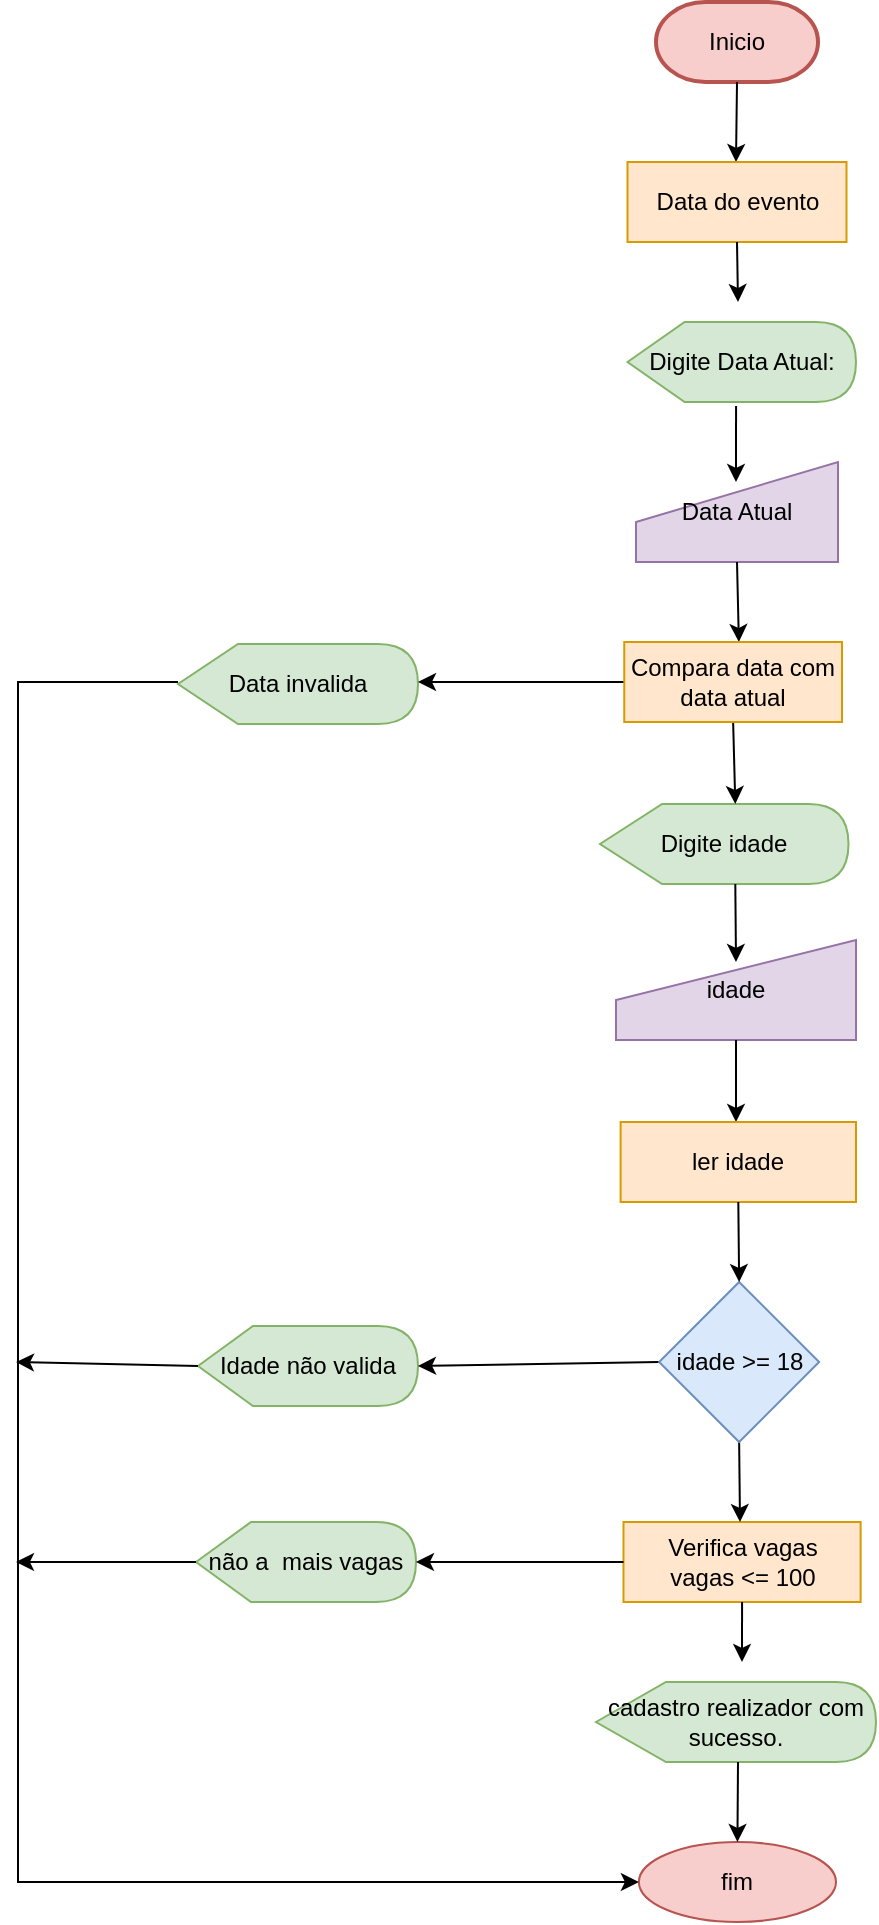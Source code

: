 <mxfile version="15.9.1" type="github">
  <diagram id="fSF-IN_lt1V_-fzijzEe" name="Page-1">
    <mxGraphModel dx="1422" dy="752" grid="1" gridSize="10" guides="1" tooltips="1" connect="1" arrows="1" fold="1" page="1" pageScale="1" pageWidth="827" pageHeight="1169" math="0" shadow="0">
      <root>
        <mxCell id="0" />
        <mxCell id="1" parent="0" />
        <mxCell id="8Nfu8ENRrJHLWMCRlORf-7" value="Inicio" style="strokeWidth=2;html=1;shape=mxgraph.flowchart.terminator;whiteSpace=wrap;fillColor=#f8cecc;strokeColor=#b85450;" parent="1" vertex="1">
          <mxGeometry x="360" y="40" width="81" height="40" as="geometry" />
        </mxCell>
        <mxCell id="8Nfu8ENRrJHLWMCRlORf-10" value="" style="endArrow=classic;html=1;rounded=0;exitX=0.5;exitY=1;exitDx=0;exitDy=0;exitPerimeter=0;" parent="1" source="8Nfu8ENRrJHLWMCRlORf-7" edge="1">
          <mxGeometry width="50" height="50" relative="1" as="geometry">
            <mxPoint x="390" y="350" as="sourcePoint" />
            <mxPoint x="400" y="120" as="targetPoint" />
          </mxGeometry>
        </mxCell>
        <mxCell id="j_HRzabr5ZM9ceqRdt7a-1" value="Data do evento" style="rounded=0;whiteSpace=wrap;html=1;fillColor=#ffe6cc;strokeColor=#d79b00;" parent="1" vertex="1">
          <mxGeometry x="345.75" y="120" width="109.5" height="40" as="geometry" />
        </mxCell>
        <mxCell id="j_HRzabr5ZM9ceqRdt7a-4" value="Digite Data Atual:" style="shape=display;whiteSpace=wrap;html=1;fillColor=#d5e8d4;strokeColor=#82b366;" parent="1" vertex="1">
          <mxGeometry x="345.75" y="200" width="114.25" height="40" as="geometry" />
        </mxCell>
        <mxCell id="j_HRzabr5ZM9ceqRdt7a-5" value="Data Atual" style="shape=manualInput;whiteSpace=wrap;html=1;fillColor=#e1d5e7;strokeColor=#9673a6;" parent="1" vertex="1">
          <mxGeometry x="350" y="270" width="101" height="50" as="geometry" />
        </mxCell>
        <mxCell id="j_HRzabr5ZM9ceqRdt7a-7" value="Data invalida" style="shape=display;whiteSpace=wrap;html=1;fillColor=#d5e8d4;strokeColor=#82b366;" parent="1" vertex="1">
          <mxGeometry x="121" y="361" width="120" height="40" as="geometry" />
        </mxCell>
        <mxCell id="j_HRzabr5ZM9ceqRdt7a-10" value="Digite idade" style="shape=display;whiteSpace=wrap;html=1;fillColor=#d5e8d4;strokeColor=#82b366;" parent="1" vertex="1">
          <mxGeometry x="332" y="441" width="124.25" height="40" as="geometry" />
        </mxCell>
        <mxCell id="j_HRzabr5ZM9ceqRdt7a-11" value="idade" style="shape=manualInput;whiteSpace=wrap;html=1;fillColor=#e1d5e7;strokeColor=#9673a6;" parent="1" vertex="1">
          <mxGeometry x="340" y="509" width="120" height="50" as="geometry" />
        </mxCell>
        <mxCell id="j_HRzabr5ZM9ceqRdt7a-13" value="Idade não valida" style="shape=display;whiteSpace=wrap;html=1;fillColor=#d5e8d4;strokeColor=#82b366;" parent="1" vertex="1">
          <mxGeometry x="131" y="702" width="110" height="40" as="geometry" />
        </mxCell>
        <mxCell id="j_HRzabr5ZM9ceqRdt7a-14" value="&lt;div&gt;Verifica vagas&lt;/div&gt;&lt;div&gt;vagas &amp;lt;= 100&lt;br&gt;&lt;/div&gt;" style="rounded=0;whiteSpace=wrap;html=1;fillColor=#ffe6cc;strokeColor=#d79b00;" parent="1" vertex="1">
          <mxGeometry x="343.75" y="800" width="118.56" height="40" as="geometry" />
        </mxCell>
        <mxCell id="j_HRzabr5ZM9ceqRdt7a-15" value="não a&amp;nbsp; mais vagas" style="shape=display;whiteSpace=wrap;html=1;fillColor=#d5e8d4;strokeColor=#82b366;" parent="1" vertex="1">
          <mxGeometry x="130" y="800" width="110" height="40" as="geometry" />
        </mxCell>
        <mxCell id="j_HRzabr5ZM9ceqRdt7a-19" value="cadastro realizador com sucesso." style="shape=display;whiteSpace=wrap;html=1;fillColor=#d5e8d4;strokeColor=#82b366;" parent="1" vertex="1">
          <mxGeometry x="330" y="880" width="140" height="40" as="geometry" />
        </mxCell>
        <mxCell id="j_HRzabr5ZM9ceqRdt7a-21" value="fim" style="ellipse;whiteSpace=wrap;html=1;fillColor=#f8cecc;strokeColor=#b85450;" parent="1" vertex="1">
          <mxGeometry x="351.44" y="960" width="98.56" height="40" as="geometry" />
        </mxCell>
        <mxCell id="j_HRzabr5ZM9ceqRdt7a-22" value="" style="endArrow=classic;html=1;rounded=0;exitX=0.5;exitY=1;exitDx=0;exitDy=0;" parent="1" source="j_HRzabr5ZM9ceqRdt7a-14" edge="1">
          <mxGeometry width="50" height="50" relative="1" as="geometry">
            <mxPoint x="390" y="890" as="sourcePoint" />
            <mxPoint x="403" y="870" as="targetPoint" />
          </mxGeometry>
        </mxCell>
        <mxCell id="j_HRzabr5ZM9ceqRdt7a-23" value="" style="endArrow=classic;html=1;rounded=0;exitX=0.5;exitY=1;exitDx=0;exitDy=0;entryX=0.5;entryY=0;entryDx=0;entryDy=0;" parent="1" source="j_HRzabr5ZM9ceqRdt7a-5" edge="1">
          <mxGeometry width="50" height="50" relative="1" as="geometry">
            <mxPoint x="390" y="380" as="sourcePoint" />
            <mxPoint x="401.44" y="360" as="targetPoint" />
          </mxGeometry>
        </mxCell>
        <mxCell id="j_HRzabr5ZM9ceqRdt7a-26" value="" style="endArrow=classic;html=1;rounded=0;exitX=0.475;exitY=1.05;exitDx=0;exitDy=0;exitPerimeter=0;" parent="1" source="j_HRzabr5ZM9ceqRdt7a-4" edge="1">
          <mxGeometry width="50" height="50" relative="1" as="geometry">
            <mxPoint x="390" y="380" as="sourcePoint" />
            <mxPoint x="400" y="280" as="targetPoint" />
          </mxGeometry>
        </mxCell>
        <mxCell id="j_HRzabr5ZM9ceqRdt7a-27" value="" style="endArrow=classic;html=1;rounded=0;exitX=0.5;exitY=1;exitDx=0;exitDy=0;" parent="1" source="j_HRzabr5ZM9ceqRdt7a-1" edge="1">
          <mxGeometry width="50" height="50" relative="1" as="geometry">
            <mxPoint x="390" y="380" as="sourcePoint" />
            <mxPoint x="401" y="190" as="targetPoint" />
          </mxGeometry>
        </mxCell>
        <mxCell id="j_HRzabr5ZM9ceqRdt7a-28" value="" style="endArrow=classic;html=1;rounded=0;exitX=0.5;exitY=1;exitDx=0;exitDy=0;entryX=0;entryY=0;entryDx=67.656;entryDy=0;entryPerimeter=0;" parent="1" source="2zxvn1v8S0GRFUTxsVUQ-2" target="j_HRzabr5ZM9ceqRdt7a-10" edge="1">
          <mxGeometry width="50" height="50" relative="1" as="geometry">
            <mxPoint x="401.44" y="480" as="sourcePoint" />
            <mxPoint x="440" y="450" as="targetPoint" />
          </mxGeometry>
        </mxCell>
        <mxCell id="j_HRzabr5ZM9ceqRdt7a-29" value="" style="endArrow=classic;html=1;rounded=0;exitX=0;exitY=0;exitDx=67.656;exitDy=40;exitPerimeter=0;" parent="1" source="j_HRzabr5ZM9ceqRdt7a-10" edge="1">
          <mxGeometry width="50" height="50" relative="1" as="geometry">
            <mxPoint x="394" y="480" as="sourcePoint" />
            <mxPoint x="400" y="520" as="targetPoint" />
          </mxGeometry>
        </mxCell>
        <mxCell id="j_HRzabr5ZM9ceqRdt7a-30" value="" style="endArrow=classic;html=1;rounded=0;exitX=0.5;exitY=1;exitDx=0;exitDy=0;" parent="1" source="j_HRzabr5ZM9ceqRdt7a-11" edge="1">
          <mxGeometry width="50" height="50" relative="1" as="geometry">
            <mxPoint x="390" y="740" as="sourcePoint" />
            <mxPoint x="400" y="600" as="targetPoint" />
            <Array as="points">
              <mxPoint x="400" y="578" />
            </Array>
          </mxGeometry>
        </mxCell>
        <mxCell id="j_HRzabr5ZM9ceqRdt7a-31" value="" style="endArrow=classic;html=1;rounded=0;exitX=0.5;exitY=1;exitDx=0;exitDy=0;" parent="1" source="2zxvn1v8S0GRFUTxsVUQ-1" edge="1">
          <mxGeometry width="50" height="50" relative="1" as="geometry">
            <mxPoint x="400" y="760" as="sourcePoint" />
            <mxPoint x="402" y="800" as="targetPoint" />
          </mxGeometry>
        </mxCell>
        <mxCell id="j_HRzabr5ZM9ceqRdt7a-32" value="" style="endArrow=classic;html=1;rounded=0;exitX=0;exitY=0.5;exitDx=0;exitDy=0;entryX=1;entryY=0.5;entryDx=0;entryDy=0;entryPerimeter=0;" parent="1" source="2zxvn1v8S0GRFUTxsVUQ-1" target="j_HRzabr5ZM9ceqRdt7a-13" edge="1">
          <mxGeometry width="50" height="50" relative="1" as="geometry">
            <mxPoint x="353" y="720" as="sourcePoint" />
            <mxPoint x="440" y="690" as="targetPoint" />
            <Array as="points" />
          </mxGeometry>
        </mxCell>
        <mxCell id="j_HRzabr5ZM9ceqRdt7a-33" value="" style="endArrow=classic;html=1;rounded=0;exitX=0;exitY=0.5;exitDx=0;exitDy=0;entryX=1;entryY=0.5;entryDx=0;entryDy=0;entryPerimeter=0;" parent="1" source="2zxvn1v8S0GRFUTxsVUQ-2" edge="1">
          <mxGeometry width="50" height="50" relative="1" as="geometry">
            <mxPoint x="332.88" y="419" as="sourcePoint" />
            <mxPoint x="241" y="380" as="targetPoint" />
          </mxGeometry>
        </mxCell>
        <mxCell id="j_HRzabr5ZM9ceqRdt7a-34" value="" style="endArrow=classic;html=1;rounded=0;exitX=0;exitY=0.5;exitDx=0;exitDy=0;entryX=1;entryY=0.5;entryDx=0;entryDy=0;entryPerimeter=0;" parent="1" source="j_HRzabr5ZM9ceqRdt7a-14" target="j_HRzabr5ZM9ceqRdt7a-15" edge="1">
          <mxGeometry width="50" height="50" relative="1" as="geometry">
            <mxPoint x="390" y="800" as="sourcePoint" />
            <mxPoint x="440" y="750" as="targetPoint" />
          </mxGeometry>
        </mxCell>
        <mxCell id="j_HRzabr5ZM9ceqRdt7a-35" value="" style="endArrow=classic;html=1;rounded=0;entryX=0.5;entryY=0;entryDx=0;entryDy=0;" parent="1" target="j_HRzabr5ZM9ceqRdt7a-21" edge="1">
          <mxGeometry width="50" height="50" relative="1" as="geometry">
            <mxPoint x="401" y="920" as="sourcePoint" />
            <mxPoint x="440" y="810" as="targetPoint" />
          </mxGeometry>
        </mxCell>
        <mxCell id="2zxvn1v8S0GRFUTxsVUQ-1" value="idade &amp;gt;= 18" style="rhombus;whiteSpace=wrap;html=1;fillColor=#dae8fc;strokeColor=#6c8ebf;" parent="1" vertex="1">
          <mxGeometry x="361.57" y="680" width="80" height="80" as="geometry" />
        </mxCell>
        <mxCell id="2zxvn1v8S0GRFUTxsVUQ-2" value="Compara data com data atual" style="rounded=0;whiteSpace=wrap;html=1;fillColor=#ffe6cc;strokeColor=#d79b00;" parent="1" vertex="1">
          <mxGeometry x="344.13" y="360" width="108.87" height="40" as="geometry" />
        </mxCell>
        <mxCell id="2zxvn1v8S0GRFUTxsVUQ-3" value="ler idade" style="rounded=0;whiteSpace=wrap;html=1;fillColor=#ffe6cc;strokeColor=#d79b00;" parent="1" vertex="1">
          <mxGeometry x="342.31" y="600" width="117.69" height="40" as="geometry" />
        </mxCell>
        <mxCell id="2zxvn1v8S0GRFUTxsVUQ-4" value="" style="endArrow=classic;html=1;rounded=0;exitX=0.5;exitY=1;exitDx=0;exitDy=0;entryX=0.5;entryY=0;entryDx=0;entryDy=0;" parent="1" source="2zxvn1v8S0GRFUTxsVUQ-3" target="2zxvn1v8S0GRFUTxsVUQ-1" edge="1">
          <mxGeometry width="50" height="50" relative="1" as="geometry">
            <mxPoint x="390" y="710" as="sourcePoint" />
            <mxPoint x="440" y="660" as="targetPoint" />
          </mxGeometry>
        </mxCell>
        <mxCell id="2zxvn1v8S0GRFUTxsVUQ-5" value="" style="endArrow=classic;html=1;rounded=0;entryX=0;entryY=0.5;entryDx=0;entryDy=0;" parent="1" target="j_HRzabr5ZM9ceqRdt7a-21" edge="1">
          <mxGeometry width="50" height="50" relative="1" as="geometry">
            <mxPoint x="121" y="380" as="sourcePoint" />
            <mxPoint x="41" y="1060" as="targetPoint" />
            <Array as="points">
              <mxPoint x="41" y="380" />
              <mxPoint x="41" y="980" />
            </Array>
          </mxGeometry>
        </mxCell>
        <mxCell id="2zxvn1v8S0GRFUTxsVUQ-6" value="" style="endArrow=classic;html=1;rounded=0;exitX=0;exitY=0.5;exitDx=0;exitDy=0;exitPerimeter=0;" parent="1" source="j_HRzabr5ZM9ceqRdt7a-13" edge="1">
          <mxGeometry width="50" height="50" relative="1" as="geometry">
            <mxPoint x="390" y="740" as="sourcePoint" />
            <mxPoint x="40" y="720" as="targetPoint" />
          </mxGeometry>
        </mxCell>
        <mxCell id="2zxvn1v8S0GRFUTxsVUQ-7" value="" style="endArrow=classic;html=1;rounded=0;exitX=0;exitY=0.5;exitDx=0;exitDy=0;exitPerimeter=0;" parent="1" source="j_HRzabr5ZM9ceqRdt7a-15" edge="1">
          <mxGeometry width="50" height="50" relative="1" as="geometry">
            <mxPoint x="390" y="740" as="sourcePoint" />
            <mxPoint x="40" y="820" as="targetPoint" />
          </mxGeometry>
        </mxCell>
      </root>
    </mxGraphModel>
  </diagram>
</mxfile>
